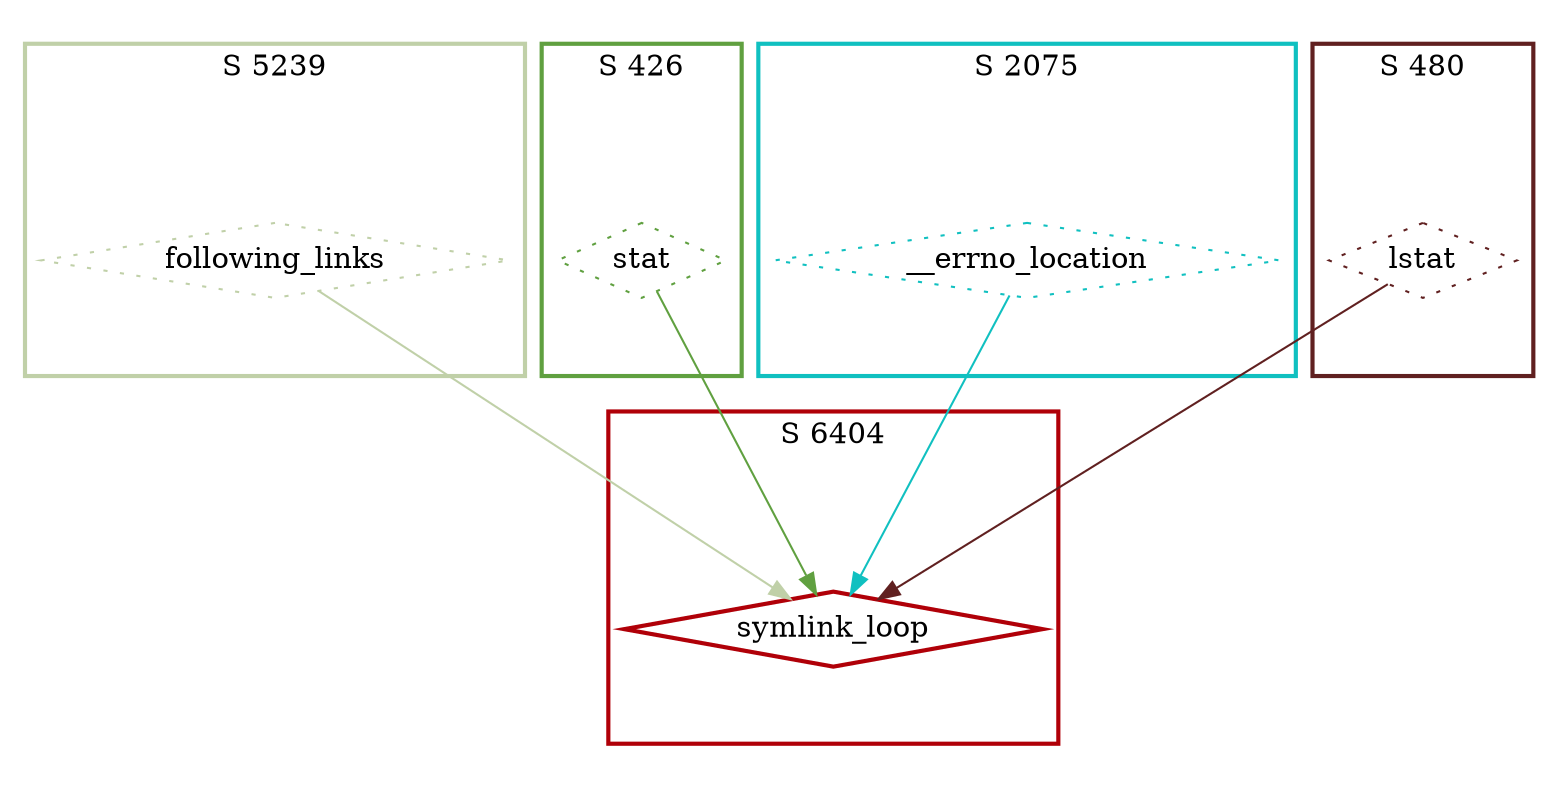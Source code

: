 digraph G {
  ratio=0.500000;
  "UV following_links (5239)" [shape=diamond, label="following_links",
                               color="#C0D0A8", style=dotted];
  "UV symlink_loop (6404)" [shape=diamond, label="symlink_loop",
                            color="#B00008", style=bold];
  "UV stat (426)" [shape=diamond, label="stat", color="#60A040", style=dotted];
  "UV __errno_location (2075)" [shape=diamond, label="__errno_location",
                                color="#10C0C0", style=dotted];
  "UV lstat (480)" [shape=diamond, label="lstat", color="#602020",
                    style=dotted];
  
  subgraph cluster_2075 { label="S 2075";
    color="#10C0C0";
    style=bold;
    "UV __errno_location (2075)"; };
  subgraph cluster_426 { label="S 426";
    color="#60A040";
    style=bold;
    "UV stat (426)"; };
  subgraph cluster_480 { label="S 480";
    color="#602020";
    style=bold;
    "UV lstat (480)"; };
  subgraph cluster_5239 { label="S 5239";
    color="#C0D0A8";
    style=bold;
    "UV following_links (5239)"; };
  subgraph cluster_6404 { label="S 6404";
    color="#B00008";
    style=bold;
    "UV symlink_loop (6404)"; };
  
  "UV following_links (5239)" -> "UV symlink_loop (6404)" [color="#C0D0A8"];
  "UV stat (426)" -> "UV symlink_loop (6404)" [color="#60A040"];
  "UV __errno_location (2075)" -> "UV symlink_loop (6404)" [color="#10C0C0"];
  "UV lstat (480)" -> "UV symlink_loop (6404)" [color="#602020"];
  
  }